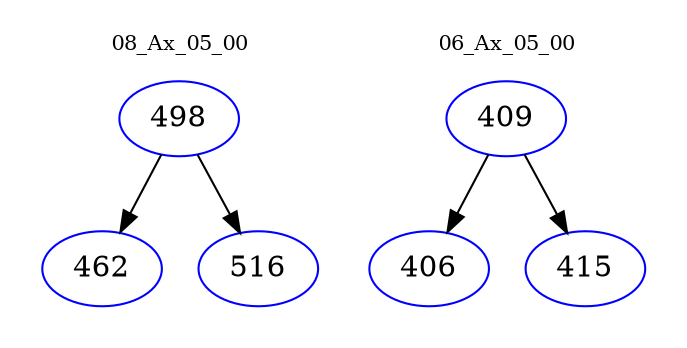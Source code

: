 digraph{
subgraph cluster_0 {
color = white
label = "08_Ax_05_00";
fontsize=10;
T0_498 [label="498", color="blue"]
T0_498 -> T0_462 [color="black"]
T0_462 [label="462", color="blue"]
T0_498 -> T0_516 [color="black"]
T0_516 [label="516", color="blue"]
}
subgraph cluster_1 {
color = white
label = "06_Ax_05_00";
fontsize=10;
T1_409 [label="409", color="blue"]
T1_409 -> T1_406 [color="black"]
T1_406 [label="406", color="blue"]
T1_409 -> T1_415 [color="black"]
T1_415 [label="415", color="blue"]
}
}
